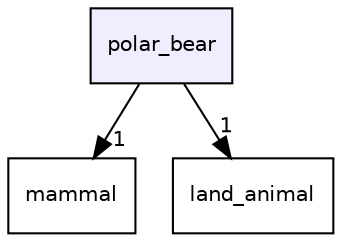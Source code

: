 digraph "polar_bear" {
  compound=true
  node [ fontsize="10", fontname="Helvetica"];
  edge [ labelfontsize="10", labelfontname="Helvetica"];
  dir_ecb538b4dcfa334312c913572be818bf [shape=box, label="polar_bear", style="filled", fillcolor="#eeeeff", pencolor="black", URL="dir_ecb538b4dcfa334312c913572be818bf.html"];
  dir_7d9fa14e413bd664dca6d5c8691fddd9 [shape=box label="mammal" URL="dir_7d9fa14e413bd664dca6d5c8691fddd9.html"];
  dir_83a52d803fb4dfb8ef6086e0996b54b1 [shape=box label="land_animal" URL="dir_83a52d803fb4dfb8ef6086e0996b54b1.html"];
  dir_ecb538b4dcfa334312c913572be818bf->dir_7d9fa14e413bd664dca6d5c8691fddd9 [headlabel="1", labeldistance=1.5 headhref="dir_000034_000028.html"];
  dir_ecb538b4dcfa334312c913572be818bf->dir_83a52d803fb4dfb8ef6086e0996b54b1 [headlabel="1", labeldistance=1.5 headhref="dir_000034_000024.html"];
}
